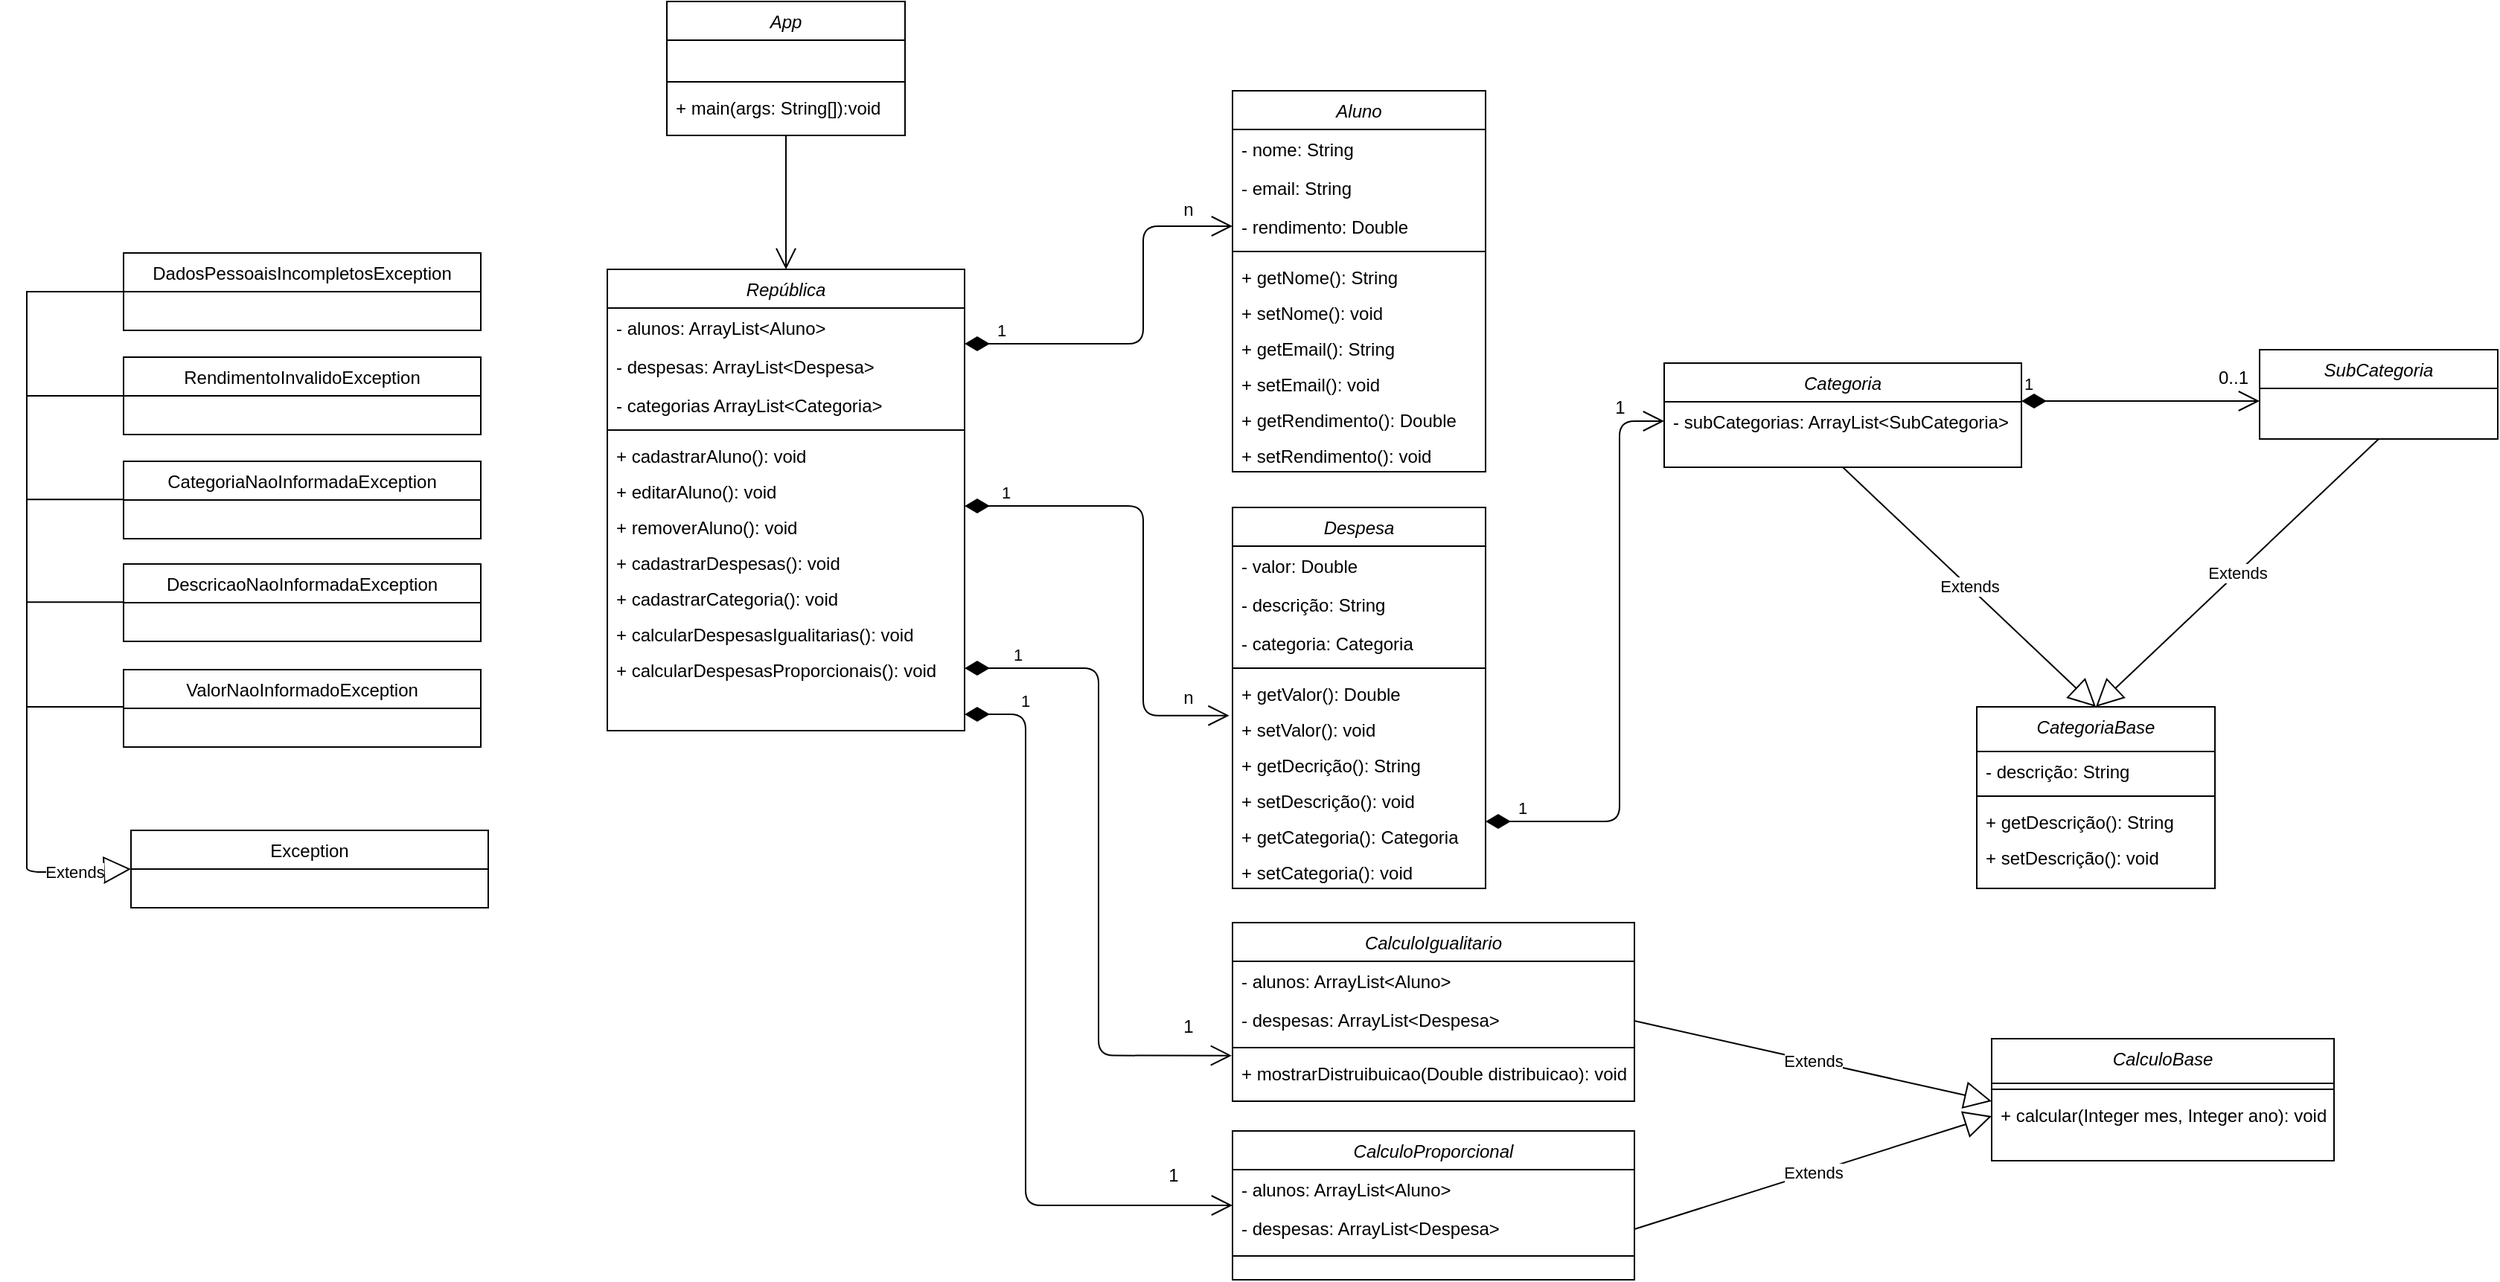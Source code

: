 <mxfile version="15.6.2" type="device"><diagram id="C5RBs43oDa-KdzZeNtuy" name="Page-1"><mxGraphModel dx="2662" dy="2132" grid="1" gridSize="10" guides="1" tooltips="1" connect="1" arrows="1" fold="1" page="1" pageScale="1" pageWidth="100" pageHeight="100" background="none" math="0" shadow="0"><root><mxCell id="WIyWlLk6GJQsqaUBKTNV-0"/><mxCell id="WIyWlLk6GJQsqaUBKTNV-1" parent="WIyWlLk6GJQsqaUBKTNV-0"/><mxCell id="zkfFHV4jXpPFQw0GAbJ--0" value="Aluno" style="swimlane;fontStyle=2;align=center;verticalAlign=top;childLayout=stackLayout;horizontal=1;startSize=26;horizontalStack=0;resizeParent=1;resizeLast=0;collapsible=1;marginBottom=0;rounded=0;shadow=0;strokeWidth=1;" parent="WIyWlLk6GJQsqaUBKTNV-1" vertex="1"><mxGeometry x="-100" y="-1099" width="170" height="256" as="geometry"><mxRectangle x="380" y="70" width="160" height="26" as="alternateBounds"/></mxGeometry></mxCell><mxCell id="zkfFHV4jXpPFQw0GAbJ--1" value="- nome: String" style="text;align=left;verticalAlign=top;spacingLeft=4;spacingRight=4;overflow=hidden;rotatable=0;points=[[0,0.5],[1,0.5]];portConstraint=eastwest;" parent="zkfFHV4jXpPFQw0GAbJ--0" vertex="1"><mxGeometry y="26" width="170" height="26" as="geometry"/></mxCell><mxCell id="zkfFHV4jXpPFQw0GAbJ--2" value="- email: String" style="text;align=left;verticalAlign=top;spacingLeft=4;spacingRight=4;overflow=hidden;rotatable=0;points=[[0,0.5],[1,0.5]];portConstraint=eastwest;rounded=0;shadow=0;html=0;" parent="zkfFHV4jXpPFQw0GAbJ--0" vertex="1"><mxGeometry y="52" width="170" height="26" as="geometry"/></mxCell><mxCell id="zkfFHV4jXpPFQw0GAbJ--3" value="- rendimento: Double" style="text;align=left;verticalAlign=top;spacingLeft=4;spacingRight=4;overflow=hidden;rotatable=0;points=[[0,0.5],[1,0.5]];portConstraint=eastwest;rounded=0;shadow=0;html=0;" parent="zkfFHV4jXpPFQw0GAbJ--0" vertex="1"><mxGeometry y="78" width="170" height="26" as="geometry"/></mxCell><mxCell id="qgiO5ph0dPAqCtXoTvoj-19" value="" style="line;strokeWidth=1;fillColor=none;align=left;verticalAlign=middle;spacingTop=-1;spacingLeft=3;spacingRight=3;rotatable=0;labelPosition=right;points=[];portConstraint=eastwest;" parent="zkfFHV4jXpPFQw0GAbJ--0" vertex="1"><mxGeometry y="104" width="170" height="8" as="geometry"/></mxCell><mxCell id="qgiO5ph0dPAqCtXoTvoj-35" value="+ getNome(): String    " style="text;align=left;verticalAlign=top;spacingLeft=4;spacingRight=4;overflow=hidden;rotatable=0;points=[[0,0.5],[1,0.5]];portConstraint=eastwest;" parent="zkfFHV4jXpPFQw0GAbJ--0" vertex="1"><mxGeometry y="112" width="170" height="24" as="geometry"/></mxCell><mxCell id="qgiO5ph0dPAqCtXoTvoj-36" value="+ setNome(): void    " style="text;align=left;verticalAlign=top;spacingLeft=4;spacingRight=4;overflow=hidden;rotatable=0;points=[[0,0.5],[1,0.5]];portConstraint=eastwest;" parent="zkfFHV4jXpPFQw0GAbJ--0" vertex="1"><mxGeometry y="136" width="170" height="24" as="geometry"/></mxCell><mxCell id="qgiO5ph0dPAqCtXoTvoj-37" value="+ getEmail(): String    " style="text;align=left;verticalAlign=top;spacingLeft=4;spacingRight=4;overflow=hidden;rotatable=0;points=[[0,0.5],[1,0.5]];portConstraint=eastwest;" parent="zkfFHV4jXpPFQw0GAbJ--0" vertex="1"><mxGeometry y="160" width="170" height="24" as="geometry"/></mxCell><mxCell id="qgiO5ph0dPAqCtXoTvoj-38" value="+ setEmail(): void    " style="text;align=left;verticalAlign=top;spacingLeft=4;spacingRight=4;overflow=hidden;rotatable=0;points=[[0,0.5],[1,0.5]];portConstraint=eastwest;" parent="zkfFHV4jXpPFQw0GAbJ--0" vertex="1"><mxGeometry y="184" width="170" height="24" as="geometry"/></mxCell><mxCell id="qgiO5ph0dPAqCtXoTvoj-39" value="+ getRendimento(): Double    " style="text;align=left;verticalAlign=top;spacingLeft=4;spacingRight=4;overflow=hidden;rotatable=0;points=[[0,0.5],[1,0.5]];portConstraint=eastwest;" parent="zkfFHV4jXpPFQw0GAbJ--0" vertex="1"><mxGeometry y="208" width="170" height="24" as="geometry"/></mxCell><mxCell id="qgiO5ph0dPAqCtXoTvoj-40" value="+ setRendimento(): void    " style="text;align=left;verticalAlign=top;spacingLeft=4;spacingRight=4;overflow=hidden;rotatable=0;points=[[0,0.5],[1,0.5]];portConstraint=eastwest;" parent="zkfFHV4jXpPFQw0GAbJ--0" vertex="1"><mxGeometry y="232" width="170" height="24" as="geometry"/></mxCell><mxCell id="vqfJLt7gCXMDerAe3FkP-5" value="República" style="swimlane;fontStyle=2;align=center;verticalAlign=top;childLayout=stackLayout;horizontal=1;startSize=26;horizontalStack=0;resizeParent=1;resizeLast=0;collapsible=1;marginBottom=0;rounded=0;shadow=0;strokeWidth=1;" parent="WIyWlLk6GJQsqaUBKTNV-1" vertex="1"><mxGeometry x="-520" y="-979" width="240" height="310" as="geometry"><mxRectangle x="230" y="140" width="160" height="26" as="alternateBounds"/></mxGeometry></mxCell><mxCell id="vqfJLt7gCXMDerAe3FkP-35" value="- alunos: ArrayList&lt;Aluno&gt;    " style="text;align=left;verticalAlign=top;spacingLeft=4;spacingRight=4;overflow=hidden;rotatable=0;points=[[0,0.5],[1,0.5]];portConstraint=eastwest;" parent="vqfJLt7gCXMDerAe3FkP-5" vertex="1"><mxGeometry y="26" width="240" height="26" as="geometry"/></mxCell><mxCell id="vqfJLt7gCXMDerAe3FkP-36" value="- despesas: ArrayList&lt;Despesa&gt;    " style="text;align=left;verticalAlign=top;spacingLeft=4;spacingRight=4;overflow=hidden;rotatable=0;points=[[0,0.5],[1,0.5]];portConstraint=eastwest;" parent="vqfJLt7gCXMDerAe3FkP-5" vertex="1"><mxGeometry y="52" width="240" height="26" as="geometry"/></mxCell><mxCell id="qgiO5ph0dPAqCtXoTvoj-43" value="- categorias ArrayList&lt;Categoria&gt;    " style="text;align=left;verticalAlign=top;spacingLeft=4;spacingRight=4;overflow=hidden;rotatable=0;points=[[0,0.5],[1,0.5]];portConstraint=eastwest;" parent="vqfJLt7gCXMDerAe3FkP-5" vertex="1"><mxGeometry y="78" width="240" height="26" as="geometry"/></mxCell><mxCell id="qgiO5ph0dPAqCtXoTvoj-29" value="" style="line;strokeWidth=1;fillColor=none;align=left;verticalAlign=middle;spacingTop=-1;spacingLeft=3;spacingRight=3;rotatable=0;labelPosition=right;points=[];portConstraint=eastwest;" parent="vqfJLt7gCXMDerAe3FkP-5" vertex="1"><mxGeometry y="104" width="240" height="8" as="geometry"/></mxCell><mxCell id="qgiO5ph0dPAqCtXoTvoj-33" value="+ cadastrarAluno(): void    " style="text;align=left;verticalAlign=top;spacingLeft=4;spacingRight=4;overflow=hidden;rotatable=0;points=[[0,0.5],[1,0.5]];portConstraint=eastwest;" parent="vqfJLt7gCXMDerAe3FkP-5" vertex="1"><mxGeometry y="112" width="240" height="24" as="geometry"/></mxCell><mxCell id="oIw5kbOWAyeG77a0aef9-15" value="+ editarAluno(): void &#10;    " style="text;align=left;verticalAlign=top;spacingLeft=4;spacingRight=4;overflow=hidden;rotatable=0;points=[[0,0.5],[1,0.5]];portConstraint=eastwest;" vertex="1" parent="vqfJLt7gCXMDerAe3FkP-5"><mxGeometry y="136" width="240" height="24" as="geometry"/></mxCell><mxCell id="oIw5kbOWAyeG77a0aef9-16" value="+ removerAluno(): void &#10;    " style="text;align=left;verticalAlign=top;spacingLeft=4;spacingRight=4;overflow=hidden;rotatable=0;points=[[0,0.5],[1,0.5]];portConstraint=eastwest;" vertex="1" parent="vqfJLt7gCXMDerAe3FkP-5"><mxGeometry y="160" width="240" height="24" as="geometry"/></mxCell><mxCell id="qgiO5ph0dPAqCtXoTvoj-41" value="+ cadastrarDespesas(): void    " style="text;align=left;verticalAlign=top;spacingLeft=4;spacingRight=4;overflow=hidden;rotatable=0;points=[[0,0.5],[1,0.5]];portConstraint=eastwest;" parent="vqfJLt7gCXMDerAe3FkP-5" vertex="1"><mxGeometry y="184" width="240" height="24" as="geometry"/></mxCell><mxCell id="qgiO5ph0dPAqCtXoTvoj-42" value="+ cadastrarCategoria(): void &#10;    " style="text;align=left;verticalAlign=top;spacingLeft=4;spacingRight=4;overflow=hidden;rotatable=0;points=[[0,0.5],[1,0.5]];portConstraint=eastwest;" parent="vqfJLt7gCXMDerAe3FkP-5" vertex="1"><mxGeometry y="208" width="240" height="24" as="geometry"/></mxCell><mxCell id="qgiO5ph0dPAqCtXoTvoj-46" value="+ calcularDespesasIgualitarias(): void &#10;    " style="text;align=left;verticalAlign=top;spacingLeft=4;spacingRight=4;overflow=hidden;rotatable=0;points=[[0,0.5],[1,0.5]];portConstraint=eastwest;" parent="vqfJLt7gCXMDerAe3FkP-5" vertex="1"><mxGeometry y="232" width="240" height="24" as="geometry"/></mxCell><mxCell id="qgiO5ph0dPAqCtXoTvoj-49" value="+ calcularDespesasProporcionais(): void &#10;    " style="text;align=left;verticalAlign=top;spacingLeft=4;spacingRight=4;overflow=hidden;rotatable=0;points=[[0,0.5],[1,0.5]];portConstraint=eastwest;" parent="vqfJLt7gCXMDerAe3FkP-5" vertex="1"><mxGeometry y="256" width="240" height="24" as="geometry"/></mxCell><mxCell id="vqfJLt7gCXMDerAe3FkP-9" value="1" style="endArrow=open;html=1;endSize=12;startArrow=diamondThin;startSize=14;startFill=1;edgeStyle=orthogonalEdgeStyle;align=left;verticalAlign=bottom;entryX=0;entryY=0.5;entryDx=0;entryDy=0;" parent="WIyWlLk6GJQsqaUBKTNV-1" target="zkfFHV4jXpPFQw0GAbJ--3" edge="1"><mxGeometry x="-0.846" relative="1" as="geometry"><mxPoint x="-280" y="-929" as="sourcePoint"/><mxPoint x="-140" y="-1009" as="targetPoint"/><Array as="points"><mxPoint x="-160" y="-929"/><mxPoint x="-160" y="-1008"/></Array><mxPoint as="offset"/></mxGeometry></mxCell><mxCell id="vqfJLt7gCXMDerAe3FkP-10" value="n" style="text;html=1;align=center;verticalAlign=middle;resizable=0;points=[];autosize=1;strokeColor=none;fillColor=none;" parent="WIyWlLk6GJQsqaUBKTNV-1" vertex="1"><mxGeometry x="-140" y="-1029" width="20" height="20" as="geometry"/></mxCell><mxCell id="vqfJLt7gCXMDerAe3FkP-11" value="Despesa" style="swimlane;fontStyle=2;align=center;verticalAlign=top;childLayout=stackLayout;horizontal=1;startSize=26;horizontalStack=0;resizeParent=1;resizeLast=0;collapsible=1;marginBottom=0;rounded=0;shadow=0;strokeWidth=1;" parent="WIyWlLk6GJQsqaUBKTNV-1" vertex="1"><mxGeometry x="-100" y="-819" width="170" height="256" as="geometry"><mxRectangle x="230" y="140" width="160" height="26" as="alternateBounds"/></mxGeometry></mxCell><mxCell id="vqfJLt7gCXMDerAe3FkP-12" value="- valor: Double" style="text;align=left;verticalAlign=top;spacingLeft=4;spacingRight=4;overflow=hidden;rotatable=0;points=[[0,0.5],[1,0.5]];portConstraint=eastwest;" parent="vqfJLt7gCXMDerAe3FkP-11" vertex="1"><mxGeometry y="26" width="170" height="26" as="geometry"/></mxCell><mxCell id="vqfJLt7gCXMDerAe3FkP-13" value="- descrição: String&#10;" style="text;align=left;verticalAlign=top;spacingLeft=4;spacingRight=4;overflow=hidden;rotatable=0;points=[[0,0.5],[1,0.5]];portConstraint=eastwest;rounded=0;shadow=0;html=0;" parent="vqfJLt7gCXMDerAe3FkP-11" vertex="1"><mxGeometry y="52" width="170" height="26" as="geometry"/></mxCell><mxCell id="vqfJLt7gCXMDerAe3FkP-15" value="- categoria: Categoria&#10;" style="text;align=left;verticalAlign=top;spacingLeft=4;spacingRight=4;overflow=hidden;rotatable=0;points=[[0,0.5],[1,0.5]];portConstraint=eastwest;rounded=0;shadow=0;html=0;" parent="vqfJLt7gCXMDerAe3FkP-11" vertex="1"><mxGeometry y="78" width="170" height="26" as="geometry"/></mxCell><mxCell id="qgiO5ph0dPAqCtXoTvoj-50" value="" style="line;strokeWidth=1;fillColor=none;align=left;verticalAlign=middle;spacingTop=-1;spacingLeft=3;spacingRight=3;rotatable=0;labelPosition=right;points=[];portConstraint=eastwest;" parent="vqfJLt7gCXMDerAe3FkP-11" vertex="1"><mxGeometry y="104" width="170" height="8" as="geometry"/></mxCell><mxCell id="qgiO5ph0dPAqCtXoTvoj-51" value="+ getValor(): Double    " style="text;align=left;verticalAlign=top;spacingLeft=4;spacingRight=4;overflow=hidden;rotatable=0;points=[[0,0.5],[1,0.5]];portConstraint=eastwest;" parent="vqfJLt7gCXMDerAe3FkP-11" vertex="1"><mxGeometry y="112" width="170" height="24" as="geometry"/></mxCell><mxCell id="qgiO5ph0dPAqCtXoTvoj-52" value="+ setValor(): void    " style="text;align=left;verticalAlign=top;spacingLeft=4;spacingRight=4;overflow=hidden;rotatable=0;points=[[0,0.5],[1,0.5]];portConstraint=eastwest;" parent="vqfJLt7gCXMDerAe3FkP-11" vertex="1"><mxGeometry y="136" width="170" height="24" as="geometry"/></mxCell><mxCell id="qgiO5ph0dPAqCtXoTvoj-53" value="+ getDecrição(): String    " style="text;align=left;verticalAlign=top;spacingLeft=4;spacingRight=4;overflow=hidden;rotatable=0;points=[[0,0.5],[1,0.5]];portConstraint=eastwest;" parent="vqfJLt7gCXMDerAe3FkP-11" vertex="1"><mxGeometry y="160" width="170" height="24" as="geometry"/></mxCell><mxCell id="qgiO5ph0dPAqCtXoTvoj-54" value="+ setDescrição(): void    " style="text;align=left;verticalAlign=top;spacingLeft=4;spacingRight=4;overflow=hidden;rotatable=0;points=[[0,0.5],[1,0.5]];portConstraint=eastwest;" parent="vqfJLt7gCXMDerAe3FkP-11" vertex="1"><mxGeometry y="184" width="170" height="24" as="geometry"/></mxCell><mxCell id="qgiO5ph0dPAqCtXoTvoj-55" value="+ getCategoria(): Categoria  " style="text;align=left;verticalAlign=top;spacingLeft=4;spacingRight=4;overflow=hidden;rotatable=0;points=[[0,0.5],[1,0.5]];portConstraint=eastwest;" parent="vqfJLt7gCXMDerAe3FkP-11" vertex="1"><mxGeometry y="208" width="170" height="24" as="geometry"/></mxCell><mxCell id="qgiO5ph0dPAqCtXoTvoj-56" value="+ setCategoria(): void    " style="text;align=left;verticalAlign=top;spacingLeft=4;spacingRight=4;overflow=hidden;rotatable=0;points=[[0,0.5],[1,0.5]];portConstraint=eastwest;" parent="vqfJLt7gCXMDerAe3FkP-11" vertex="1"><mxGeometry y="232" width="170" height="24" as="geometry"/></mxCell><mxCell id="vqfJLt7gCXMDerAe3FkP-16" value="Categoria" style="swimlane;fontStyle=2;align=center;verticalAlign=top;childLayout=stackLayout;horizontal=1;startSize=26;horizontalStack=0;resizeParent=1;resizeLast=0;collapsible=1;marginBottom=0;rounded=0;shadow=0;strokeWidth=1;" parent="WIyWlLk6GJQsqaUBKTNV-1" vertex="1"><mxGeometry x="190" y="-916" width="240" height="70" as="geometry"><mxRectangle x="230" y="140" width="160" height="26" as="alternateBounds"/></mxGeometry></mxCell><mxCell id="vqfJLt7gCXMDerAe3FkP-19" value="- subCategorias: ArrayList&lt;SubCategoria&gt;&#10;" style="text;align=left;verticalAlign=top;spacingLeft=4;spacingRight=4;overflow=hidden;rotatable=0;points=[[0,0.5],[1,0.5]];portConstraint=eastwest;rounded=0;shadow=0;html=0;" parent="vqfJLt7gCXMDerAe3FkP-16" vertex="1"><mxGeometry y="26" width="240" height="26" as="geometry"/></mxCell><mxCell id="vqfJLt7gCXMDerAe3FkP-21" value="SubCategoria" style="swimlane;fontStyle=2;align=center;verticalAlign=top;childLayout=stackLayout;horizontal=1;startSize=26;horizontalStack=0;resizeParent=1;resizeLast=0;collapsible=1;marginBottom=0;rounded=0;shadow=0;strokeWidth=1;" parent="WIyWlLk6GJQsqaUBKTNV-1" vertex="1"><mxGeometry x="590" y="-925" width="160" height="60" as="geometry"><mxRectangle x="230" y="140" width="160" height="26" as="alternateBounds"/></mxGeometry></mxCell><mxCell id="vqfJLt7gCXMDerAe3FkP-23" value="CategoriaBase&#10;" style="swimlane;fontStyle=2;align=center;verticalAlign=top;childLayout=stackLayout;horizontal=1;startSize=30;horizontalStack=0;resizeParent=1;resizeLast=0;collapsible=1;marginBottom=0;rounded=0;shadow=0;strokeWidth=1;" parent="WIyWlLk6GJQsqaUBKTNV-1" vertex="1"><mxGeometry x="400" y="-685" width="160" height="122" as="geometry"><mxRectangle x="230" y="140" width="160" height="26" as="alternateBounds"/></mxGeometry></mxCell><mxCell id="vqfJLt7gCXMDerAe3FkP-24" value="- descrição: String" style="text;align=left;verticalAlign=top;spacingLeft=4;spacingRight=4;overflow=hidden;rotatable=0;points=[[0,0.5],[1,0.5]];portConstraint=eastwest;rounded=0;shadow=0;html=0;" parent="vqfJLt7gCXMDerAe3FkP-23" vertex="1"><mxGeometry y="30" width="160" height="26" as="geometry"/></mxCell><mxCell id="qgiO5ph0dPAqCtXoTvoj-57" value="" style="line;strokeWidth=1;fillColor=none;align=left;verticalAlign=middle;spacingTop=-1;spacingLeft=3;spacingRight=3;rotatable=0;labelPosition=right;points=[];portConstraint=eastwest;" parent="vqfJLt7gCXMDerAe3FkP-23" vertex="1"><mxGeometry y="56" width="160" height="8" as="geometry"/></mxCell><mxCell id="qgiO5ph0dPAqCtXoTvoj-58" value="+ getDescrição(): String" style="text;align=left;verticalAlign=top;spacingLeft=4;spacingRight=4;overflow=hidden;rotatable=0;points=[[0,0.5],[1,0.5]];portConstraint=eastwest;" parent="vqfJLt7gCXMDerAe3FkP-23" vertex="1"><mxGeometry y="64" width="160" height="24" as="geometry"/></mxCell><mxCell id="qgiO5ph0dPAqCtXoTvoj-59" value="+ setDescrição(): void    " style="text;align=left;verticalAlign=top;spacingLeft=4;spacingRight=4;overflow=hidden;rotatable=0;points=[[0,0.5],[1,0.5]];portConstraint=eastwest;" parent="vqfJLt7gCXMDerAe3FkP-23" vertex="1"><mxGeometry y="88" width="160" height="24" as="geometry"/></mxCell><mxCell id="vqfJLt7gCXMDerAe3FkP-25" value="Extends" style="endArrow=block;endSize=16;endFill=0;html=1;exitX=0.5;exitY=1;exitDx=0;exitDy=0;entryX=0.5;entryY=0;entryDx=0;entryDy=0;" parent="WIyWlLk6GJQsqaUBKTNV-1" source="vqfJLt7gCXMDerAe3FkP-16" target="vqfJLt7gCXMDerAe3FkP-23" edge="1"><mxGeometry width="160" relative="1" as="geometry"><mxPoint x="370" y="-765" as="sourcePoint"/><mxPoint x="650" y="-735" as="targetPoint"/><Array as="points"/></mxGeometry></mxCell><mxCell id="vqfJLt7gCXMDerAe3FkP-26" value="Extends" style="endArrow=block;endSize=16;endFill=0;html=1;exitX=0.5;exitY=1;exitDx=0;exitDy=0;entryX=0.5;entryY=0;entryDx=0;entryDy=0;" parent="WIyWlLk6GJQsqaUBKTNV-1" source="vqfJLt7gCXMDerAe3FkP-21" target="vqfJLt7gCXMDerAe3FkP-23" edge="1"><mxGeometry width="160" relative="1" as="geometry"><mxPoint x="380" y="-755" as="sourcePoint"/><mxPoint x="660" y="-725" as="targetPoint"/></mxGeometry></mxCell><mxCell id="vqfJLt7gCXMDerAe3FkP-27" value="1" style="endArrow=open;html=1;endSize=12;startArrow=diamondThin;startSize=14;startFill=1;edgeStyle=orthogonalEdgeStyle;align=left;verticalAlign=bottom;" parent="WIyWlLk6GJQsqaUBKTNV-1" edge="1"><mxGeometry x="-1" y="3" relative="1" as="geometry"><mxPoint x="430" y="-890.5" as="sourcePoint"/><mxPoint x="590" y="-890.5" as="targetPoint"/></mxGeometry></mxCell><mxCell id="vqfJLt7gCXMDerAe3FkP-28" value="0..1" style="text;html=1;align=center;verticalAlign=middle;resizable=0;points=[];autosize=1;strokeColor=none;fillColor=none;" parent="WIyWlLk6GJQsqaUBKTNV-1" vertex="1"><mxGeometry x="552" y="-916" width="40" height="20" as="geometry"/></mxCell><mxCell id="vqfJLt7gCXMDerAe3FkP-29" value="1" style="endArrow=open;html=1;endSize=12;startArrow=diamondThin;startSize=14;startFill=1;edgeStyle=orthogonalEdgeStyle;align=left;verticalAlign=bottom;entryX=0;entryY=0.5;entryDx=0;entryDy=0;" parent="WIyWlLk6GJQsqaUBKTNV-1" target="vqfJLt7gCXMDerAe3FkP-19" edge="1"><mxGeometry x="-0.897" relative="1" as="geometry"><mxPoint x="70" y="-608" as="sourcePoint"/><mxPoint x="210" y="-629" as="targetPoint"/><Array as="points"><mxPoint x="160" y="-608"/><mxPoint x="160" y="-877"/></Array><mxPoint as="offset"/></mxGeometry></mxCell><mxCell id="vqfJLt7gCXMDerAe3FkP-31" value="1" style="text;html=1;align=center;verticalAlign=middle;resizable=0;points=[];autosize=1;strokeColor=none;fillColor=none;" parent="WIyWlLk6GJQsqaUBKTNV-1" vertex="1"><mxGeometry x="150" y="-896" width="20" height="20" as="geometry"/></mxCell><mxCell id="vqfJLt7gCXMDerAe3FkP-33" value="n" style="text;html=1;align=center;verticalAlign=middle;resizable=0;points=[];autosize=1;strokeColor=none;fillColor=none;" parent="WIyWlLk6GJQsqaUBKTNV-1" vertex="1"><mxGeometry x="-140" y="-701" width="20" height="20" as="geometry"/></mxCell><mxCell id="qgiO5ph0dPAqCtXoTvoj-0" value="App" style="swimlane;fontStyle=2;align=center;verticalAlign=top;childLayout=stackLayout;horizontal=1;startSize=26;horizontalStack=0;resizeParent=1;resizeLast=0;collapsible=1;marginBottom=0;rounded=0;shadow=0;strokeWidth=1;" parent="WIyWlLk6GJQsqaUBKTNV-1" vertex="1"><mxGeometry x="-480" y="-1159" width="160" height="90" as="geometry"><mxRectangle x="230" y="140" width="160" height="26" as="alternateBounds"/></mxGeometry></mxCell><mxCell id="qgiO5ph0dPAqCtXoTvoj-10" value="  " style="text;align=left;verticalAlign=top;spacingLeft=4;spacingRight=4;overflow=hidden;rotatable=0;points=[[0,0.5],[1,0.5]];portConstraint=eastwest;" parent="qgiO5ph0dPAqCtXoTvoj-0" vertex="1"><mxGeometry y="26" width="160" height="24" as="geometry"/></mxCell><mxCell id="qgiO5ph0dPAqCtXoTvoj-4" value="" style="line;strokeWidth=1;fillColor=none;align=left;verticalAlign=middle;spacingTop=-1;spacingLeft=3;spacingRight=3;rotatable=0;labelPosition=right;points=[];portConstraint=eastwest;" parent="qgiO5ph0dPAqCtXoTvoj-0" vertex="1"><mxGeometry y="50" width="160" height="8" as="geometry"/></mxCell><mxCell id="qgiO5ph0dPAqCtXoTvoj-9" value="+ main(args: String[]):void    " style="text;align=left;verticalAlign=top;spacingLeft=4;spacingRight=4;overflow=hidden;rotatable=0;points=[[0,0.5],[1,0.5]];portConstraint=eastwest;" parent="qgiO5ph0dPAqCtXoTvoj-0" vertex="1"><mxGeometry y="58" width="160" height="26" as="geometry"/></mxCell><mxCell id="vqfJLt7gCXMDerAe3FkP-32" value="1" style="endArrow=open;html=1;endSize=12;startArrow=diamondThin;startSize=14;startFill=1;edgeStyle=orthogonalEdgeStyle;align=left;verticalAlign=bottom;entryX=-0.013;entryY=0.161;entryDx=0;entryDy=0;entryPerimeter=0;" parent="WIyWlLk6GJQsqaUBKTNV-1" target="qgiO5ph0dPAqCtXoTvoj-52" edge="1"><mxGeometry x="-0.859" relative="1" as="geometry"><mxPoint x="-280" y="-820" as="sourcePoint"/><mxPoint x="-120" y="-679" as="targetPoint"/><Array as="points"><mxPoint x="-280" y="-820"/><mxPoint x="-160" y="-820"/><mxPoint x="-160" y="-679"/></Array><mxPoint as="offset"/></mxGeometry></mxCell><mxCell id="qgiO5ph0dPAqCtXoTvoj-31" value="" style="endArrow=open;endFill=1;endSize=12;html=1;rounded=0;edgeStyle=orthogonalEdgeStyle;entryX=0.5;entryY=0;entryDx=0;entryDy=0;exitX=0.5;exitY=1;exitDx=0;exitDy=0;" parent="WIyWlLk6GJQsqaUBKTNV-1" source="qgiO5ph0dPAqCtXoTvoj-0" target="vqfJLt7gCXMDerAe3FkP-5" edge="1"><mxGeometry width="160" relative="1" as="geometry"><mxPoint x="-400" y="-1039" as="sourcePoint"/><mxPoint x="-300" y="-1069" as="targetPoint"/><Array as="points"/></mxGeometry></mxCell><mxCell id="K0Gyp-uNd1mrw7snKlGl-4" value="DadosPessoaisIncompletosException" style="swimlane;fontStyle=0;childLayout=stackLayout;horizontal=1;startSize=26;fillColor=none;horizontalStack=0;resizeParent=1;resizeParentMax=0;resizeLast=0;collapsible=1;marginBottom=0;" parent="WIyWlLk6GJQsqaUBKTNV-1" vertex="1"><mxGeometry x="-845" y="-990" width="240" height="52" as="geometry"/></mxCell><mxCell id="K0Gyp-uNd1mrw7snKlGl-8" value="RendimentoInvalidoException" style="swimlane;fontStyle=0;childLayout=stackLayout;horizontal=1;startSize=26;fillColor=none;horizontalStack=0;resizeParent=1;resizeParentMax=0;resizeLast=0;collapsible=1;marginBottom=0;" parent="WIyWlLk6GJQsqaUBKTNV-1" vertex="1"><mxGeometry x="-845" y="-920" width="240" height="52" as="geometry"/></mxCell><mxCell id="K0Gyp-uNd1mrw7snKlGl-9" value="CategoriaNaoInformadaException" style="swimlane;fontStyle=0;childLayout=stackLayout;horizontal=1;startSize=26;fillColor=none;horizontalStack=0;resizeParent=1;resizeParentMax=0;resizeLast=0;collapsible=1;marginBottom=0;" parent="WIyWlLk6GJQsqaUBKTNV-1" vertex="1"><mxGeometry x="-845" y="-850" width="240" height="52" as="geometry"/></mxCell><mxCell id="K0Gyp-uNd1mrw7snKlGl-10" value="DescricaoNaoInformadaException" style="swimlane;fontStyle=0;childLayout=stackLayout;horizontal=1;startSize=26;fillColor=none;horizontalStack=0;resizeParent=1;resizeParentMax=0;resizeLast=0;collapsible=1;marginBottom=0;" parent="WIyWlLk6GJQsqaUBKTNV-1" vertex="1"><mxGeometry x="-845" y="-781" width="240" height="52" as="geometry"/></mxCell><mxCell id="K0Gyp-uNd1mrw7snKlGl-11" value="ValorNaoInformadoException" style="swimlane;fontStyle=0;childLayout=stackLayout;horizontal=1;startSize=26;fillColor=none;horizontalStack=0;resizeParent=1;resizeParentMax=0;resizeLast=0;collapsible=1;marginBottom=0;" parent="WIyWlLk6GJQsqaUBKTNV-1" vertex="1"><mxGeometry x="-845" y="-710" width="240" height="52" as="geometry"/></mxCell><mxCell id="oIw5kbOWAyeG77a0aef9-0" value="Exception" style="swimlane;fontStyle=0;childLayout=stackLayout;horizontal=1;startSize=26;fillColor=none;horizontalStack=0;resizeParent=1;resizeParentMax=0;resizeLast=0;collapsible=1;marginBottom=0;" vertex="1" parent="WIyWlLk6GJQsqaUBKTNV-1"><mxGeometry x="-840" y="-602" width="240" height="52" as="geometry"/></mxCell><mxCell id="oIw5kbOWAyeG77a0aef9-4" value="" style="endArrow=none;html=1;rounded=0;entryX=0;entryY=0.5;entryDx=0;entryDy=0;" edge="1" parent="WIyWlLk6GJQsqaUBKTNV-1" target="K0Gyp-uNd1mrw7snKlGl-4"><mxGeometry width="50" height="50" relative="1" as="geometry"><mxPoint x="-910" y="-580" as="sourcePoint"/><mxPoint x="-870" y="-960" as="targetPoint"/><Array as="points"><mxPoint x="-910" y="-964"/></Array></mxGeometry></mxCell><mxCell id="oIw5kbOWAyeG77a0aef9-8" value="" style="endArrow=none;html=1;rounded=0;entryX=0;entryY=0.5;entryDx=0;entryDy=0;" edge="1" parent="WIyWlLk6GJQsqaUBKTNV-1" target="K0Gyp-uNd1mrw7snKlGl-8"><mxGeometry width="50" height="50" relative="1" as="geometry"><mxPoint x="-910" y="-894" as="sourcePoint"/><mxPoint x="-870" y="-893" as="targetPoint"/></mxGeometry></mxCell><mxCell id="oIw5kbOWAyeG77a0aef9-11" value="Extends" style="endArrow=block;endSize=16;endFill=0;html=1;entryX=0;entryY=0.5;entryDx=0;entryDy=0;" edge="1" parent="WIyWlLk6GJQsqaUBKTNV-1" target="oIw5kbOWAyeG77a0aef9-0"><mxGeometry width="160" relative="1" as="geometry"><mxPoint x="-910" y="-580" as="sourcePoint"/><mxPoint x="-820" y="-568" as="targetPoint"/><Array as="points"><mxPoint x="-910" y="-574"/><mxPoint x="-890" y="-574"/></Array></mxGeometry></mxCell><mxCell id="oIw5kbOWAyeG77a0aef9-12" value="" style="endArrow=none;html=1;rounded=0;entryX=0;entryY=0.5;entryDx=0;entryDy=0;" edge="1" parent="WIyWlLk6GJQsqaUBKTNV-1"><mxGeometry width="50" height="50" relative="1" as="geometry"><mxPoint x="-910.0" y="-824.42" as="sourcePoint"/><mxPoint x="-845.0" y="-824.42" as="targetPoint"/></mxGeometry></mxCell><mxCell id="oIw5kbOWAyeG77a0aef9-13" value="" style="endArrow=none;html=1;rounded=0;entryX=0;entryY=0.5;entryDx=0;entryDy=0;" edge="1" parent="WIyWlLk6GJQsqaUBKTNV-1"><mxGeometry width="50" height="50" relative="1" as="geometry"><mxPoint x="-910.0" y="-755.42" as="sourcePoint"/><mxPoint x="-845.0" y="-755.42" as="targetPoint"/></mxGeometry></mxCell><mxCell id="oIw5kbOWAyeG77a0aef9-14" value="" style="endArrow=none;html=1;rounded=0;entryX=0;entryY=0.5;entryDx=0;entryDy=0;" edge="1" parent="WIyWlLk6GJQsqaUBKTNV-1"><mxGeometry width="50" height="50" relative="1" as="geometry"><mxPoint x="-910.0" y="-685" as="sourcePoint"/><mxPoint x="-845.0" y="-685" as="targetPoint"/></mxGeometry></mxCell><mxCell id="oIw5kbOWAyeG77a0aef9-17" value="CalculoIgualitario" style="swimlane;fontStyle=2;align=center;verticalAlign=top;childLayout=stackLayout;horizontal=1;startSize=26;horizontalStack=0;resizeParent=1;resizeLast=0;collapsible=1;marginBottom=0;rounded=0;shadow=0;strokeWidth=1;" vertex="1" parent="WIyWlLk6GJQsqaUBKTNV-1"><mxGeometry x="-100" y="-540" width="270" height="120" as="geometry"><mxRectangle x="230" y="140" width="160" height="26" as="alternateBounds"/></mxGeometry></mxCell><mxCell id="oIw5kbOWAyeG77a0aef9-30" value="- alunos: ArrayList&lt;Aluno&gt;    " style="text;align=left;verticalAlign=top;spacingLeft=4;spacingRight=4;overflow=hidden;rotatable=0;points=[[0,0.5],[1,0.5]];portConstraint=eastwest;" vertex="1" parent="oIw5kbOWAyeG77a0aef9-17"><mxGeometry y="26" width="270" height="26" as="geometry"/></mxCell><mxCell id="oIw5kbOWAyeG77a0aef9-31" value="- despesas: ArrayList&lt;Despesa&gt;    " style="text;align=left;verticalAlign=top;spacingLeft=4;spacingRight=4;overflow=hidden;rotatable=0;points=[[0,0.5],[1,0.5]];portConstraint=eastwest;" vertex="1" parent="oIw5kbOWAyeG77a0aef9-17"><mxGeometry y="52" width="270" height="28" as="geometry"/></mxCell><mxCell id="oIw5kbOWAyeG77a0aef9-21" value="" style="line;strokeWidth=1;fillColor=none;align=left;verticalAlign=middle;spacingTop=-1;spacingLeft=3;spacingRight=3;rotatable=0;labelPosition=right;points=[];portConstraint=eastwest;" vertex="1" parent="oIw5kbOWAyeG77a0aef9-17"><mxGeometry y="80" width="270" height="8" as="geometry"/></mxCell><mxCell id="oIw5kbOWAyeG77a0aef9-22" value="+ mostrarDistruibuicao(Double distribuicao): void" style="text;align=left;verticalAlign=top;spacingLeft=4;spacingRight=4;overflow=hidden;rotatable=0;points=[[0,0.5],[1,0.5]];portConstraint=eastwest;" vertex="1" parent="oIw5kbOWAyeG77a0aef9-17"><mxGeometry y="88" width="270" height="24" as="geometry"/></mxCell><mxCell id="oIw5kbOWAyeG77a0aef9-28" value="1" style="text;html=1;align=center;verticalAlign=middle;resizable=0;points=[];autosize=1;strokeColor=none;fillColor=none;" vertex="1" parent="WIyWlLk6GJQsqaUBKTNV-1"><mxGeometry x="-140" y="-480" width="20" height="20" as="geometry"/></mxCell><mxCell id="oIw5kbOWAyeG77a0aef9-29" value="1" style="endArrow=open;html=1;endSize=12;startArrow=diamondThin;startSize=14;startFill=1;edgeStyle=orthogonalEdgeStyle;align=left;verticalAlign=bottom;entryX=-0.002;entryY=0.056;entryDx=0;entryDy=0;entryPerimeter=0;exitX=1;exitY=0.5;exitDx=0;exitDy=0;" edge="1" parent="WIyWlLk6GJQsqaUBKTNV-1" target="oIw5kbOWAyeG77a0aef9-22" source="qgiO5ph0dPAqCtXoTvoj-49"><mxGeometry x="-0.859" relative="1" as="geometry"><mxPoint x="-260" y="-700" as="sourcePoint"/><mxPoint x="-102.73" y="-404.136" as="targetPoint"/><Array as="points"><mxPoint x="-190" y="-711"/><mxPoint x="-190" y="-451"/></Array><mxPoint as="offset"/></mxGeometry></mxCell><mxCell id="oIw5kbOWAyeG77a0aef9-33" value="CalculoProporcional&#10;" style="swimlane;fontStyle=2;align=center;verticalAlign=top;childLayout=stackLayout;horizontal=1;startSize=26;horizontalStack=0;resizeParent=1;resizeLast=0;collapsible=1;marginBottom=0;rounded=0;shadow=0;strokeWidth=1;" vertex="1" parent="WIyWlLk6GJQsqaUBKTNV-1"><mxGeometry x="-100" y="-400" width="270" height="100" as="geometry"><mxRectangle x="230" y="140" width="160" height="26" as="alternateBounds"/></mxGeometry></mxCell><mxCell id="oIw5kbOWAyeG77a0aef9-34" value="- alunos: ArrayList&lt;Aluno&gt;    " style="text;align=left;verticalAlign=top;spacingLeft=4;spacingRight=4;overflow=hidden;rotatable=0;points=[[0,0.5],[1,0.5]];portConstraint=eastwest;" vertex="1" parent="oIw5kbOWAyeG77a0aef9-33"><mxGeometry y="26" width="270" height="26" as="geometry"/></mxCell><mxCell id="oIw5kbOWAyeG77a0aef9-35" value="- despesas: ArrayList&lt;Despesa&gt;    " style="text;align=left;verticalAlign=top;spacingLeft=4;spacingRight=4;overflow=hidden;rotatable=0;points=[[0,0.5],[1,0.5]];portConstraint=eastwest;" vertex="1" parent="oIw5kbOWAyeG77a0aef9-33"><mxGeometry y="52" width="270" height="28" as="geometry"/></mxCell><mxCell id="oIw5kbOWAyeG77a0aef9-36" value="" style="line;strokeWidth=1;fillColor=none;align=left;verticalAlign=middle;spacingTop=-1;spacingLeft=3;spacingRight=3;rotatable=0;labelPosition=right;points=[];portConstraint=eastwest;" vertex="1" parent="oIw5kbOWAyeG77a0aef9-33"><mxGeometry y="80" width="270" height="8" as="geometry"/></mxCell><mxCell id="oIw5kbOWAyeG77a0aef9-38" value="1" style="endArrow=open;html=1;endSize=12;startArrow=diamondThin;startSize=14;startFill=1;edgeStyle=orthogonalEdgeStyle;align=left;verticalAlign=bottom;" edge="1" parent="WIyWlLk6GJQsqaUBKTNV-1"><mxGeometry x="-0.859" relative="1" as="geometry"><mxPoint x="-280" y="-680" as="sourcePoint"/><mxPoint x="-100" y="-350" as="targetPoint"/><Array as="points"><mxPoint x="-239" y="-680"/><mxPoint x="-239" y="-350"/></Array><mxPoint as="offset"/></mxGeometry></mxCell><mxCell id="oIw5kbOWAyeG77a0aef9-40" value="1" style="text;html=1;align=center;verticalAlign=middle;resizable=0;points=[];autosize=1;strokeColor=none;fillColor=none;" vertex="1" parent="WIyWlLk6GJQsqaUBKTNV-1"><mxGeometry x="-150" y="-380" width="20" height="20" as="geometry"/></mxCell><mxCell id="oIw5kbOWAyeG77a0aef9-41" value="Extends" style="endArrow=block;endSize=16;endFill=0;html=1;exitX=1;exitY=0.5;exitDx=0;exitDy=0;" edge="1" parent="WIyWlLk6GJQsqaUBKTNV-1" source="oIw5kbOWAyeG77a0aef9-31"><mxGeometry width="160" relative="1" as="geometry"><mxPoint x="250" y="-500" as="sourcePoint"/><mxPoint x="410" y="-420" as="targetPoint"/><Array as="points"/></mxGeometry></mxCell><mxCell id="oIw5kbOWAyeG77a0aef9-42" value="Extends" style="endArrow=block;endSize=16;endFill=0;html=1;exitX=1;exitY=0.5;exitDx=0;exitDy=0;" edge="1" parent="WIyWlLk6GJQsqaUBKTNV-1" source="oIw5kbOWAyeG77a0aef9-35"><mxGeometry width="160" relative="1" as="geometry"><mxPoint x="190" y="-372" as="sourcePoint"/><mxPoint x="410" y="-410" as="targetPoint"/><Array as="points"/></mxGeometry></mxCell><mxCell id="oIw5kbOWAyeG77a0aef9-43" value="CalculoBase" style="swimlane;fontStyle=2;align=center;verticalAlign=top;childLayout=stackLayout;horizontal=1;startSize=30;horizontalStack=0;resizeParent=1;resizeLast=0;collapsible=1;marginBottom=0;rounded=0;shadow=0;strokeWidth=1;" vertex="1" parent="WIyWlLk6GJQsqaUBKTNV-1"><mxGeometry x="410" y="-462" width="230" height="82" as="geometry"><mxRectangle x="230" y="140" width="160" height="26" as="alternateBounds"/></mxGeometry></mxCell><mxCell id="oIw5kbOWAyeG77a0aef9-45" value="" style="line;strokeWidth=1;fillColor=none;align=left;verticalAlign=middle;spacingTop=-1;spacingLeft=3;spacingRight=3;rotatable=0;labelPosition=right;points=[];portConstraint=eastwest;" vertex="1" parent="oIw5kbOWAyeG77a0aef9-43"><mxGeometry y="30" width="230" height="8" as="geometry"/></mxCell><mxCell id="oIw5kbOWAyeG77a0aef9-46" value="+ calcular(Integer mes, Integer ano): void" style="text;align=left;verticalAlign=top;spacingLeft=4;spacingRight=4;overflow=hidden;rotatable=0;points=[[0,0.5],[1,0.5]];portConstraint=eastwest;" vertex="1" parent="oIw5kbOWAyeG77a0aef9-43"><mxGeometry y="38" width="230" height="24" as="geometry"/></mxCell></root></mxGraphModel></diagram></mxfile>